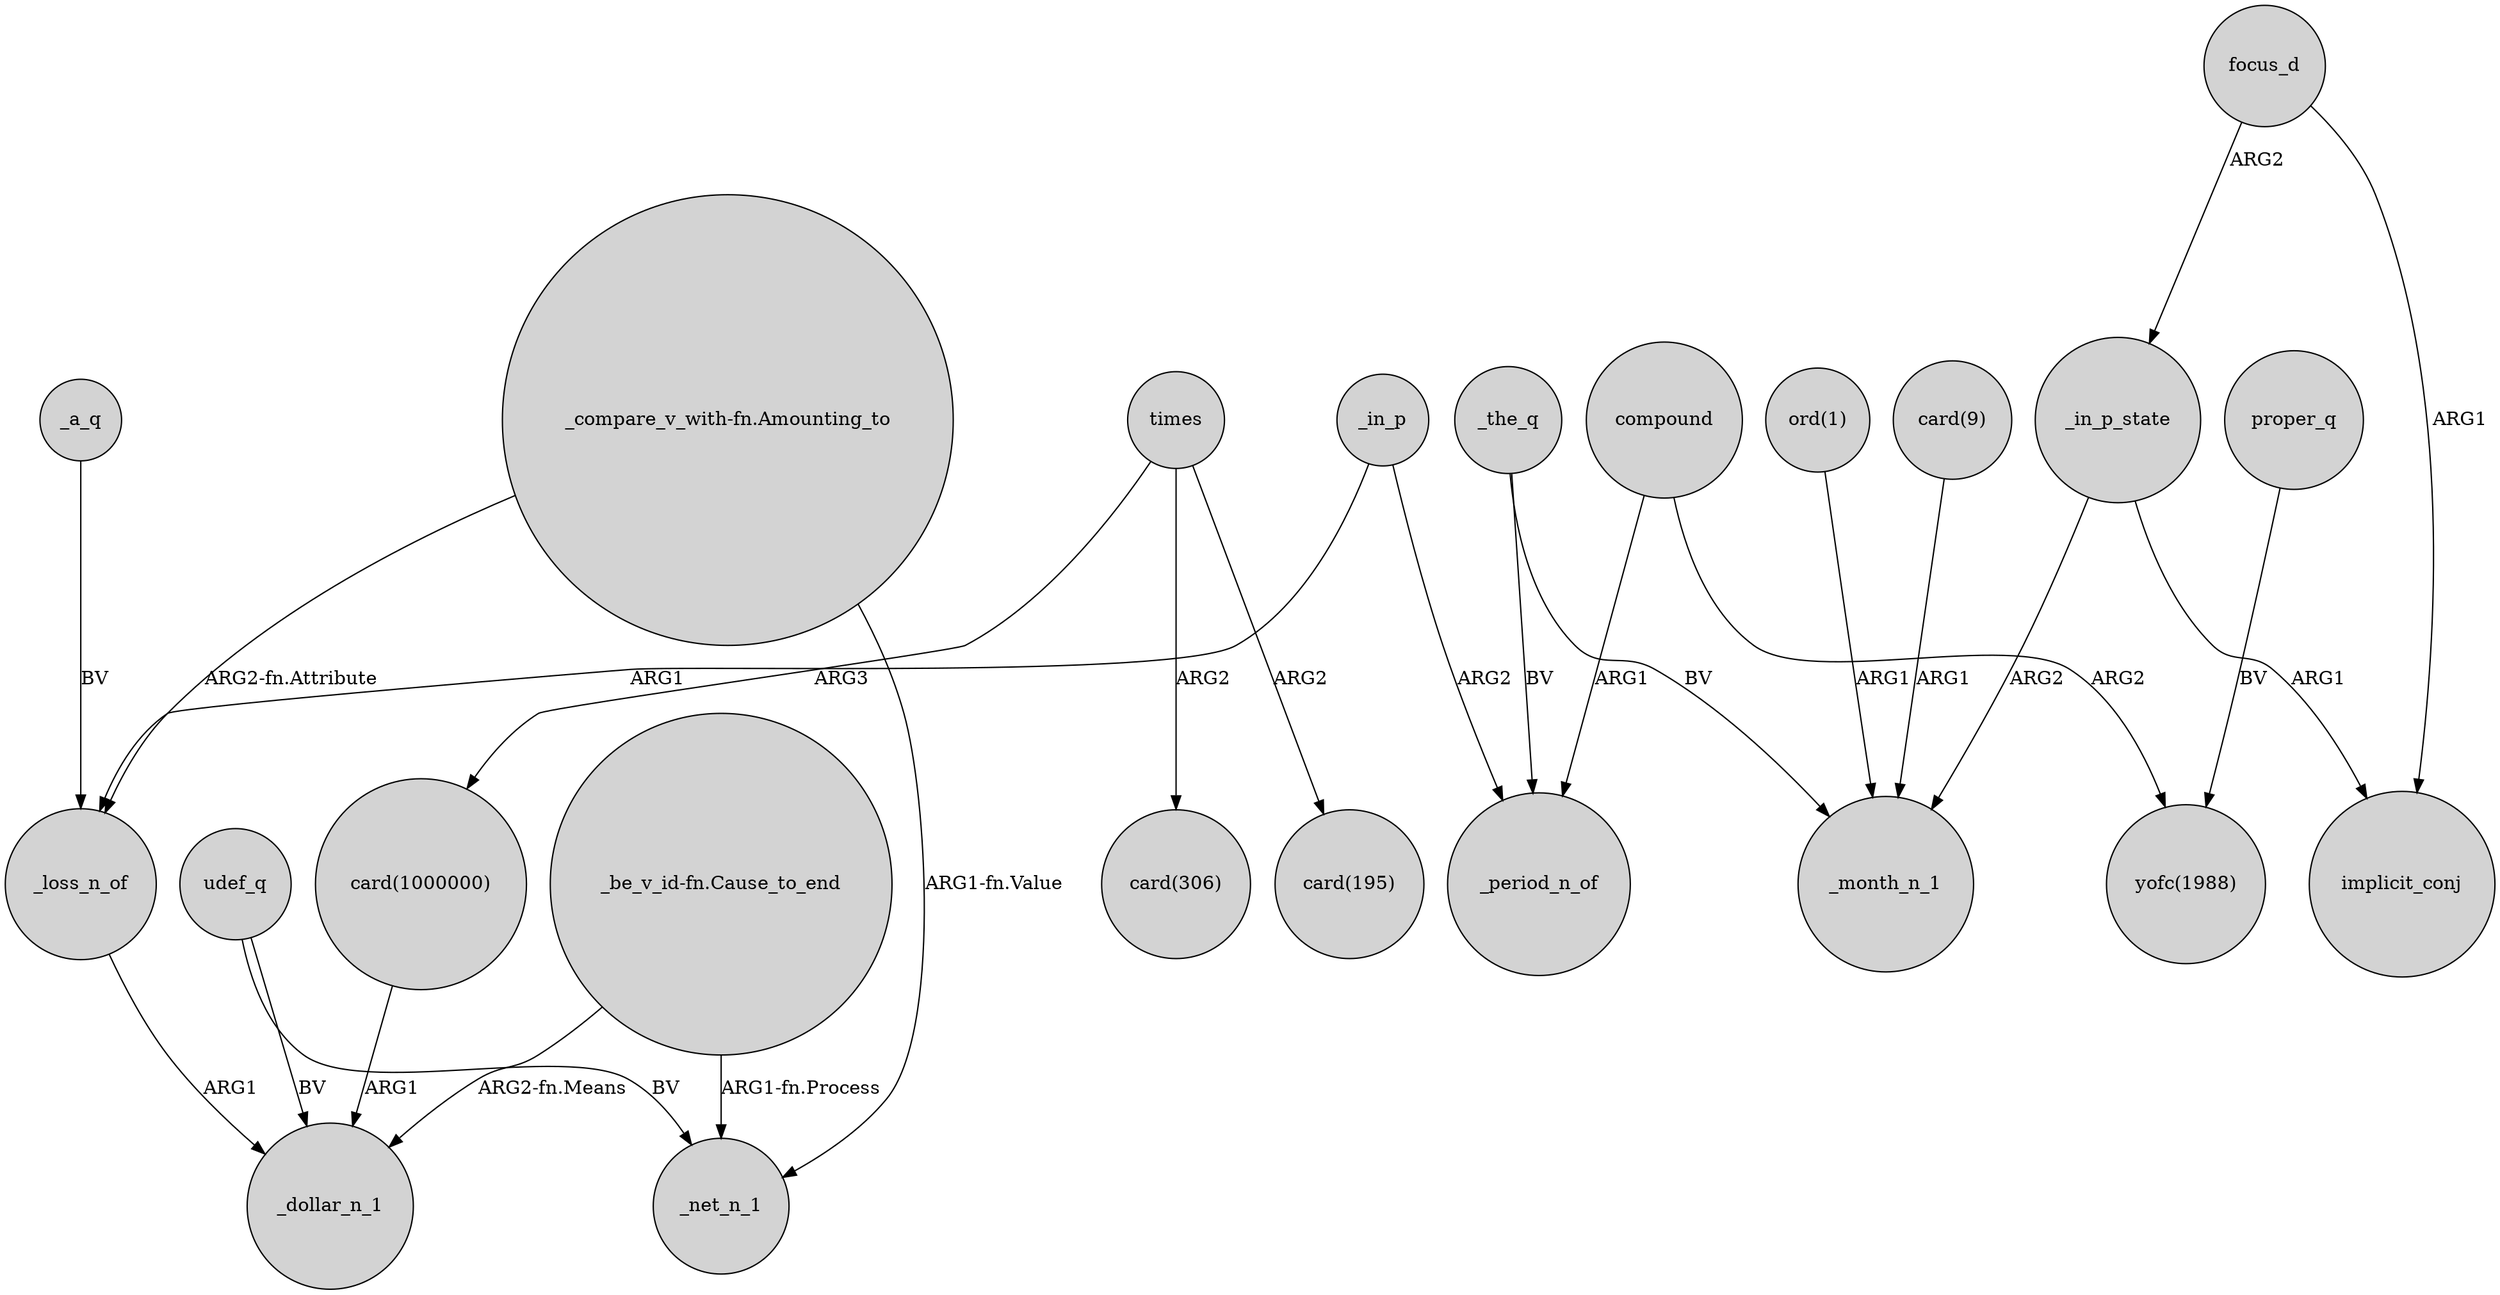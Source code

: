 digraph {
	node [shape=circle style=filled]
	_a_q -> _loss_n_of [label=BV]
	focus_d -> _in_p_state [label=ARG2]
	_in_p_state -> implicit_conj [label=ARG1]
	"ord(1)" -> _month_n_1 [label=ARG1]
	_the_q -> _month_n_1 [label=BV]
	_in_p -> _period_n_of [label=ARG2]
	compound -> "yofc(1988)" [label=ARG2]
	_loss_n_of -> _dollar_n_1 [label=ARG1]
	"_be_v_id-fn.Cause_to_end" -> _dollar_n_1 [label="ARG2-fn.Means"]
	times -> "card(1000000)" [label=ARG3]
	_in_p -> _loss_n_of [label=ARG1]
	udef_q -> _net_n_1 [label=BV]
	"_be_v_id-fn.Cause_to_end" -> _net_n_1 [label="ARG1-fn.Process"]
	udef_q -> _dollar_n_1 [label=BV]
	times -> "card(306)" [label=ARG2]
	focus_d -> implicit_conj [label=ARG1]
	"card(1000000)" -> _dollar_n_1 [label=ARG1]
	proper_q -> "yofc(1988)" [label=BV]
	compound -> _period_n_of [label=ARG1]
	_in_p_state -> _month_n_1 [label=ARG2]
	_the_q -> _period_n_of [label=BV]
	"card(9)" -> _month_n_1 [label=ARG1]
	"_compare_v_with-fn.Amounting_to" -> _net_n_1 [label="ARG1-fn.Value"]
	times -> "card(195)" [label=ARG2]
	"_compare_v_with-fn.Amounting_to" -> _loss_n_of [label="ARG2-fn.Attribute"]
}
